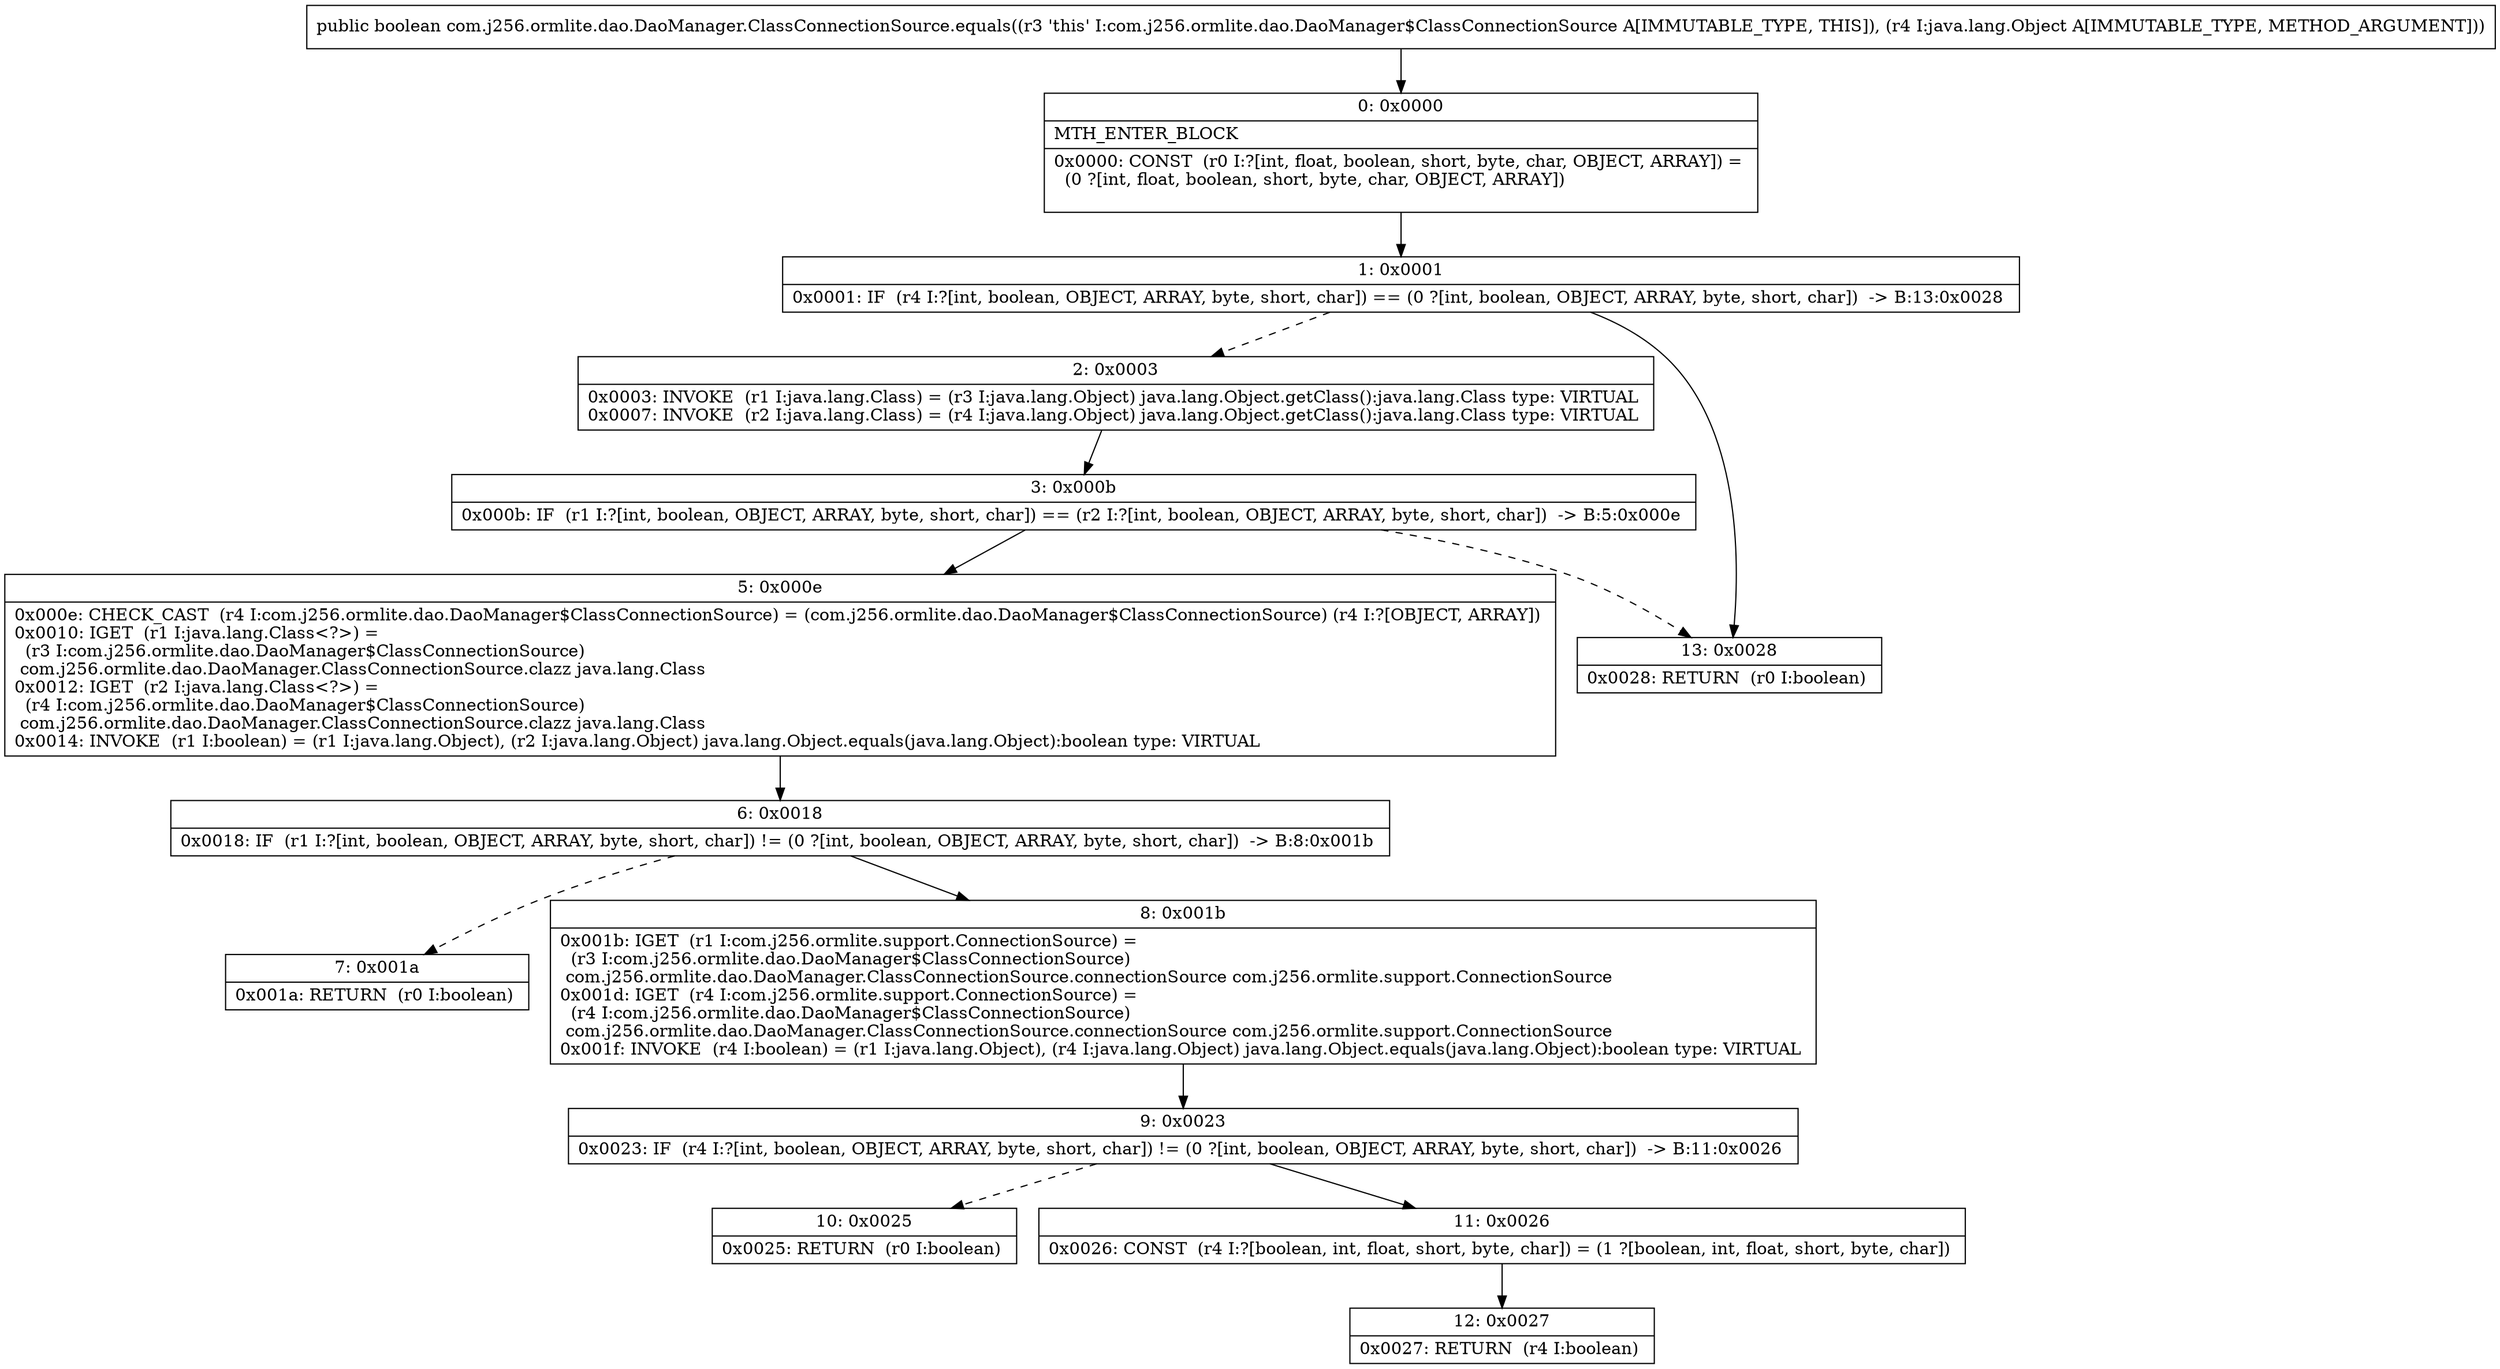 digraph "CFG forcom.j256.ormlite.dao.DaoManager.ClassConnectionSource.equals(Ljava\/lang\/Object;)Z" {
Node_0 [shape=record,label="{0\:\ 0x0000|MTH_ENTER_BLOCK\l|0x0000: CONST  (r0 I:?[int, float, boolean, short, byte, char, OBJECT, ARRAY]) = \l  (0 ?[int, float, boolean, short, byte, char, OBJECT, ARRAY])\l \l}"];
Node_1 [shape=record,label="{1\:\ 0x0001|0x0001: IF  (r4 I:?[int, boolean, OBJECT, ARRAY, byte, short, char]) == (0 ?[int, boolean, OBJECT, ARRAY, byte, short, char])  \-\> B:13:0x0028 \l}"];
Node_2 [shape=record,label="{2\:\ 0x0003|0x0003: INVOKE  (r1 I:java.lang.Class) = (r3 I:java.lang.Object) java.lang.Object.getClass():java.lang.Class type: VIRTUAL \l0x0007: INVOKE  (r2 I:java.lang.Class) = (r4 I:java.lang.Object) java.lang.Object.getClass():java.lang.Class type: VIRTUAL \l}"];
Node_3 [shape=record,label="{3\:\ 0x000b|0x000b: IF  (r1 I:?[int, boolean, OBJECT, ARRAY, byte, short, char]) == (r2 I:?[int, boolean, OBJECT, ARRAY, byte, short, char])  \-\> B:5:0x000e \l}"];
Node_5 [shape=record,label="{5\:\ 0x000e|0x000e: CHECK_CAST  (r4 I:com.j256.ormlite.dao.DaoManager$ClassConnectionSource) = (com.j256.ormlite.dao.DaoManager$ClassConnectionSource) (r4 I:?[OBJECT, ARRAY]) \l0x0010: IGET  (r1 I:java.lang.Class\<?\>) = \l  (r3 I:com.j256.ormlite.dao.DaoManager$ClassConnectionSource)\l com.j256.ormlite.dao.DaoManager.ClassConnectionSource.clazz java.lang.Class \l0x0012: IGET  (r2 I:java.lang.Class\<?\>) = \l  (r4 I:com.j256.ormlite.dao.DaoManager$ClassConnectionSource)\l com.j256.ormlite.dao.DaoManager.ClassConnectionSource.clazz java.lang.Class \l0x0014: INVOKE  (r1 I:boolean) = (r1 I:java.lang.Object), (r2 I:java.lang.Object) java.lang.Object.equals(java.lang.Object):boolean type: VIRTUAL \l}"];
Node_6 [shape=record,label="{6\:\ 0x0018|0x0018: IF  (r1 I:?[int, boolean, OBJECT, ARRAY, byte, short, char]) != (0 ?[int, boolean, OBJECT, ARRAY, byte, short, char])  \-\> B:8:0x001b \l}"];
Node_7 [shape=record,label="{7\:\ 0x001a|0x001a: RETURN  (r0 I:boolean) \l}"];
Node_8 [shape=record,label="{8\:\ 0x001b|0x001b: IGET  (r1 I:com.j256.ormlite.support.ConnectionSource) = \l  (r3 I:com.j256.ormlite.dao.DaoManager$ClassConnectionSource)\l com.j256.ormlite.dao.DaoManager.ClassConnectionSource.connectionSource com.j256.ormlite.support.ConnectionSource \l0x001d: IGET  (r4 I:com.j256.ormlite.support.ConnectionSource) = \l  (r4 I:com.j256.ormlite.dao.DaoManager$ClassConnectionSource)\l com.j256.ormlite.dao.DaoManager.ClassConnectionSource.connectionSource com.j256.ormlite.support.ConnectionSource \l0x001f: INVOKE  (r4 I:boolean) = (r1 I:java.lang.Object), (r4 I:java.lang.Object) java.lang.Object.equals(java.lang.Object):boolean type: VIRTUAL \l}"];
Node_9 [shape=record,label="{9\:\ 0x0023|0x0023: IF  (r4 I:?[int, boolean, OBJECT, ARRAY, byte, short, char]) != (0 ?[int, boolean, OBJECT, ARRAY, byte, short, char])  \-\> B:11:0x0026 \l}"];
Node_10 [shape=record,label="{10\:\ 0x0025|0x0025: RETURN  (r0 I:boolean) \l}"];
Node_11 [shape=record,label="{11\:\ 0x0026|0x0026: CONST  (r4 I:?[boolean, int, float, short, byte, char]) = (1 ?[boolean, int, float, short, byte, char]) \l}"];
Node_12 [shape=record,label="{12\:\ 0x0027|0x0027: RETURN  (r4 I:boolean) \l}"];
Node_13 [shape=record,label="{13\:\ 0x0028|0x0028: RETURN  (r0 I:boolean) \l}"];
MethodNode[shape=record,label="{public boolean com.j256.ormlite.dao.DaoManager.ClassConnectionSource.equals((r3 'this' I:com.j256.ormlite.dao.DaoManager$ClassConnectionSource A[IMMUTABLE_TYPE, THIS]), (r4 I:java.lang.Object A[IMMUTABLE_TYPE, METHOD_ARGUMENT])) }"];
MethodNode -> Node_0;
Node_0 -> Node_1;
Node_1 -> Node_2[style=dashed];
Node_1 -> Node_13;
Node_2 -> Node_3;
Node_3 -> Node_5;
Node_3 -> Node_13[style=dashed];
Node_5 -> Node_6;
Node_6 -> Node_7[style=dashed];
Node_6 -> Node_8;
Node_8 -> Node_9;
Node_9 -> Node_10[style=dashed];
Node_9 -> Node_11;
Node_11 -> Node_12;
}

